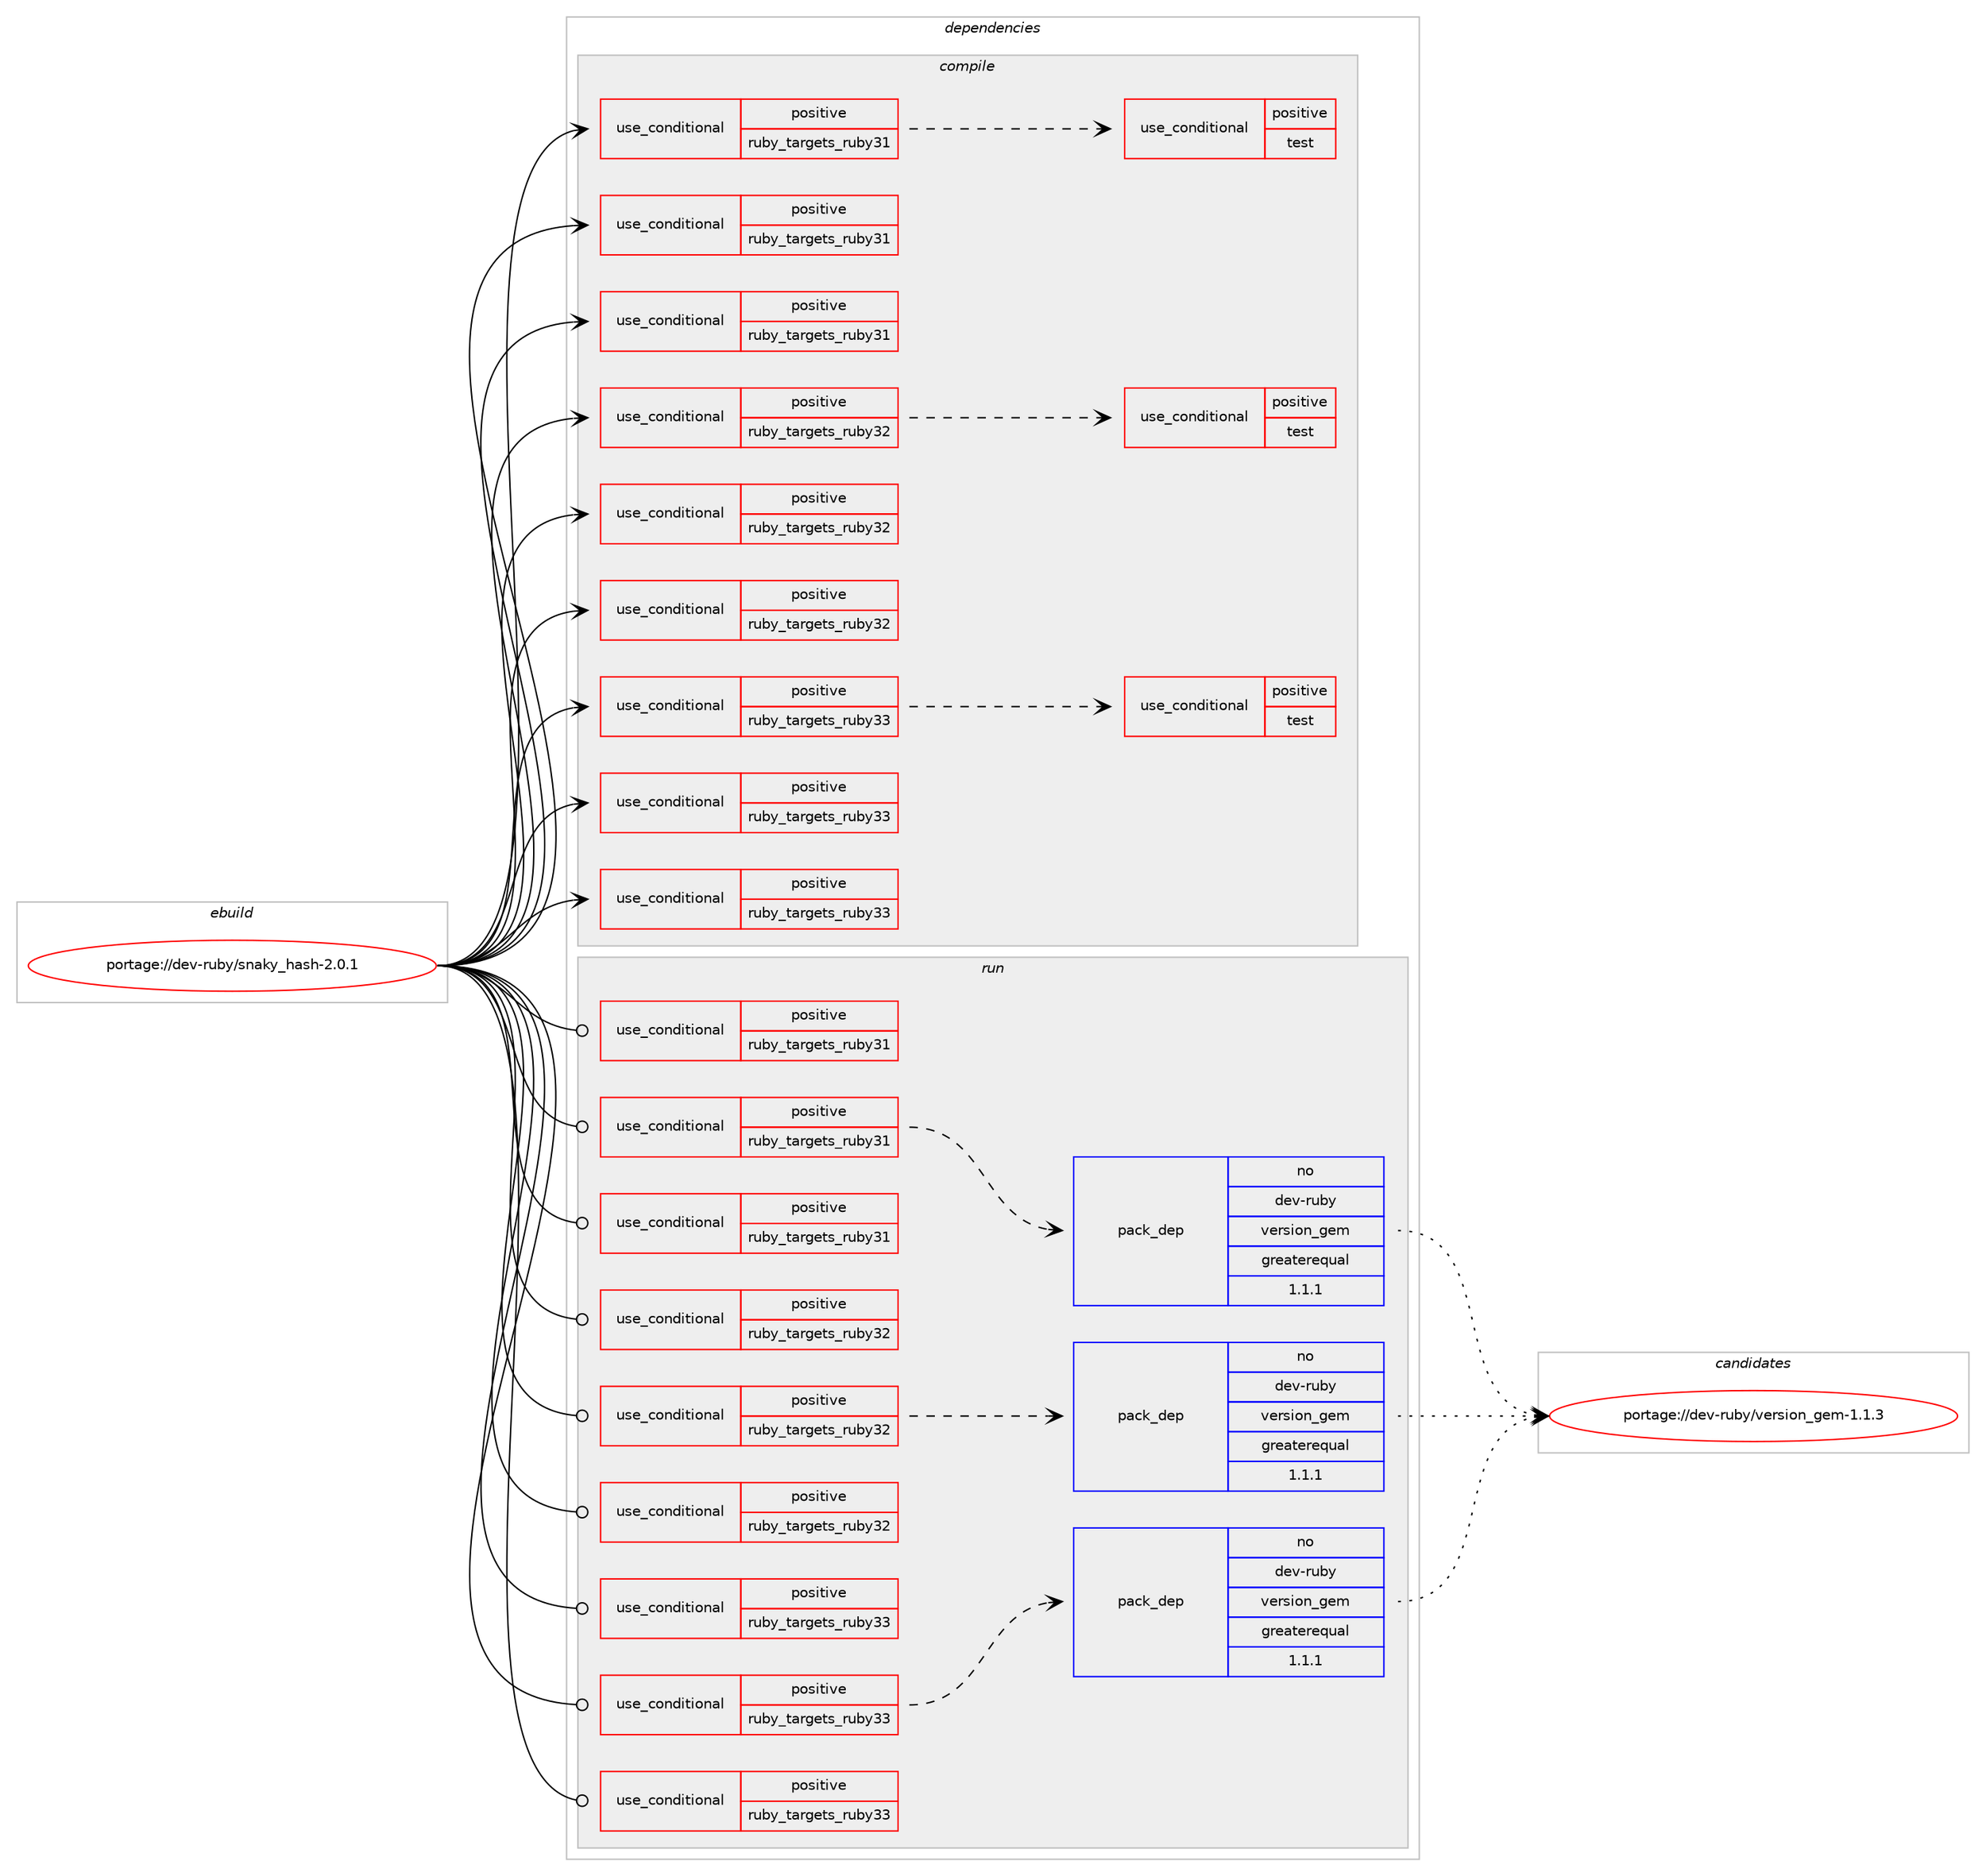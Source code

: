 digraph prolog {

# *************
# Graph options
# *************

newrank=true;
concentrate=true;
compound=true;
graph [rankdir=LR,fontname=Helvetica,fontsize=10,ranksep=1.5];#, ranksep=2.5, nodesep=0.2];
edge  [arrowhead=vee];
node  [fontname=Helvetica,fontsize=10];

# **********
# The ebuild
# **********

subgraph cluster_leftcol {
color=gray;
rank=same;
label=<<i>ebuild</i>>;
id [label="portage://dev-ruby/snaky_hash-2.0.1", color=red, width=4, href="../dev-ruby/snaky_hash-2.0.1.svg"];
}

# ****************
# The dependencies
# ****************

subgraph cluster_midcol {
color=gray;
label=<<i>dependencies</i>>;
subgraph cluster_compile {
fillcolor="#eeeeee";
style=filled;
label=<<i>compile</i>>;
subgraph cond55420 {
dependency104433 [label=<<TABLE BORDER="0" CELLBORDER="1" CELLSPACING="0" CELLPADDING="4"><TR><TD ROWSPAN="3" CELLPADDING="10">use_conditional</TD></TR><TR><TD>positive</TD></TR><TR><TD>ruby_targets_ruby31</TD></TR></TABLE>>, shape=none, color=red];
subgraph cond55421 {
dependency104434 [label=<<TABLE BORDER="0" CELLBORDER="1" CELLSPACING="0" CELLPADDING="4"><TR><TD ROWSPAN="3" CELLPADDING="10">use_conditional</TD></TR><TR><TD>positive</TD></TR><TR><TD>test</TD></TR></TABLE>>, shape=none, color=red];
# *** BEGIN UNKNOWN DEPENDENCY TYPE (TODO) ***
# dependency104434 -> package_dependency(portage://dev-ruby/snaky_hash-2.0.1,install,no,dev-ruby,rspec-block_is_expected,none,[,,],[],[use(enable(ruby_targets_ruby31),negative)])
# *** END UNKNOWN DEPENDENCY TYPE (TODO) ***

}
dependency104433:e -> dependency104434:w [weight=20,style="dashed",arrowhead="vee"];
}
id:e -> dependency104433:w [weight=20,style="solid",arrowhead="vee"];
subgraph cond55422 {
dependency104435 [label=<<TABLE BORDER="0" CELLBORDER="1" CELLSPACING="0" CELLPADDING="4"><TR><TD ROWSPAN="3" CELLPADDING="10">use_conditional</TD></TR><TR><TD>positive</TD></TR><TR><TD>ruby_targets_ruby31</TD></TR></TABLE>>, shape=none, color=red];
# *** BEGIN UNKNOWN DEPENDENCY TYPE (TODO) ***
# dependency104435 -> package_dependency(portage://dev-ruby/snaky_hash-2.0.1,install,no,dev-lang,ruby,none,[,,],[slot(3.1)],[])
# *** END UNKNOWN DEPENDENCY TYPE (TODO) ***

}
id:e -> dependency104435:w [weight=20,style="solid",arrowhead="vee"];
subgraph cond55423 {
dependency104436 [label=<<TABLE BORDER="0" CELLBORDER="1" CELLSPACING="0" CELLPADDING="4"><TR><TD ROWSPAN="3" CELLPADDING="10">use_conditional</TD></TR><TR><TD>positive</TD></TR><TR><TD>ruby_targets_ruby31</TD></TR></TABLE>>, shape=none, color=red];
# *** BEGIN UNKNOWN DEPENDENCY TYPE (TODO) ***
# dependency104436 -> package_dependency(portage://dev-ruby/snaky_hash-2.0.1,install,no,virtual,rubygems,none,[,,],[],[use(enable(ruby_targets_ruby31),negative)])
# *** END UNKNOWN DEPENDENCY TYPE (TODO) ***

}
id:e -> dependency104436:w [weight=20,style="solid",arrowhead="vee"];
subgraph cond55424 {
dependency104437 [label=<<TABLE BORDER="0" CELLBORDER="1" CELLSPACING="0" CELLPADDING="4"><TR><TD ROWSPAN="3" CELLPADDING="10">use_conditional</TD></TR><TR><TD>positive</TD></TR><TR><TD>ruby_targets_ruby32</TD></TR></TABLE>>, shape=none, color=red];
subgraph cond55425 {
dependency104438 [label=<<TABLE BORDER="0" CELLBORDER="1" CELLSPACING="0" CELLPADDING="4"><TR><TD ROWSPAN="3" CELLPADDING="10">use_conditional</TD></TR><TR><TD>positive</TD></TR><TR><TD>test</TD></TR></TABLE>>, shape=none, color=red];
# *** BEGIN UNKNOWN DEPENDENCY TYPE (TODO) ***
# dependency104438 -> package_dependency(portage://dev-ruby/snaky_hash-2.0.1,install,no,dev-ruby,rspec-block_is_expected,none,[,,],[],[use(enable(ruby_targets_ruby32),negative)])
# *** END UNKNOWN DEPENDENCY TYPE (TODO) ***

}
dependency104437:e -> dependency104438:w [weight=20,style="dashed",arrowhead="vee"];
}
id:e -> dependency104437:w [weight=20,style="solid",arrowhead="vee"];
subgraph cond55426 {
dependency104439 [label=<<TABLE BORDER="0" CELLBORDER="1" CELLSPACING="0" CELLPADDING="4"><TR><TD ROWSPAN="3" CELLPADDING="10">use_conditional</TD></TR><TR><TD>positive</TD></TR><TR><TD>ruby_targets_ruby32</TD></TR></TABLE>>, shape=none, color=red];
# *** BEGIN UNKNOWN DEPENDENCY TYPE (TODO) ***
# dependency104439 -> package_dependency(portage://dev-ruby/snaky_hash-2.0.1,install,no,dev-lang,ruby,none,[,,],[slot(3.2)],[])
# *** END UNKNOWN DEPENDENCY TYPE (TODO) ***

}
id:e -> dependency104439:w [weight=20,style="solid",arrowhead="vee"];
subgraph cond55427 {
dependency104440 [label=<<TABLE BORDER="0" CELLBORDER="1" CELLSPACING="0" CELLPADDING="4"><TR><TD ROWSPAN="3" CELLPADDING="10">use_conditional</TD></TR><TR><TD>positive</TD></TR><TR><TD>ruby_targets_ruby32</TD></TR></TABLE>>, shape=none, color=red];
# *** BEGIN UNKNOWN DEPENDENCY TYPE (TODO) ***
# dependency104440 -> package_dependency(portage://dev-ruby/snaky_hash-2.0.1,install,no,virtual,rubygems,none,[,,],[],[use(enable(ruby_targets_ruby32),negative)])
# *** END UNKNOWN DEPENDENCY TYPE (TODO) ***

}
id:e -> dependency104440:w [weight=20,style="solid",arrowhead="vee"];
subgraph cond55428 {
dependency104441 [label=<<TABLE BORDER="0" CELLBORDER="1" CELLSPACING="0" CELLPADDING="4"><TR><TD ROWSPAN="3" CELLPADDING="10">use_conditional</TD></TR><TR><TD>positive</TD></TR><TR><TD>ruby_targets_ruby33</TD></TR></TABLE>>, shape=none, color=red];
subgraph cond55429 {
dependency104442 [label=<<TABLE BORDER="0" CELLBORDER="1" CELLSPACING="0" CELLPADDING="4"><TR><TD ROWSPAN="3" CELLPADDING="10">use_conditional</TD></TR><TR><TD>positive</TD></TR><TR><TD>test</TD></TR></TABLE>>, shape=none, color=red];
# *** BEGIN UNKNOWN DEPENDENCY TYPE (TODO) ***
# dependency104442 -> package_dependency(portage://dev-ruby/snaky_hash-2.0.1,install,no,dev-ruby,rspec-block_is_expected,none,[,,],[],[use(enable(ruby_targets_ruby33),negative)])
# *** END UNKNOWN DEPENDENCY TYPE (TODO) ***

}
dependency104441:e -> dependency104442:w [weight=20,style="dashed",arrowhead="vee"];
}
id:e -> dependency104441:w [weight=20,style="solid",arrowhead="vee"];
subgraph cond55430 {
dependency104443 [label=<<TABLE BORDER="0" CELLBORDER="1" CELLSPACING="0" CELLPADDING="4"><TR><TD ROWSPAN="3" CELLPADDING="10">use_conditional</TD></TR><TR><TD>positive</TD></TR><TR><TD>ruby_targets_ruby33</TD></TR></TABLE>>, shape=none, color=red];
# *** BEGIN UNKNOWN DEPENDENCY TYPE (TODO) ***
# dependency104443 -> package_dependency(portage://dev-ruby/snaky_hash-2.0.1,install,no,dev-lang,ruby,none,[,,],[slot(3.3)],[])
# *** END UNKNOWN DEPENDENCY TYPE (TODO) ***

}
id:e -> dependency104443:w [weight=20,style="solid",arrowhead="vee"];
subgraph cond55431 {
dependency104444 [label=<<TABLE BORDER="0" CELLBORDER="1" CELLSPACING="0" CELLPADDING="4"><TR><TD ROWSPAN="3" CELLPADDING="10">use_conditional</TD></TR><TR><TD>positive</TD></TR><TR><TD>ruby_targets_ruby33</TD></TR></TABLE>>, shape=none, color=red];
# *** BEGIN UNKNOWN DEPENDENCY TYPE (TODO) ***
# dependency104444 -> package_dependency(portage://dev-ruby/snaky_hash-2.0.1,install,no,virtual,rubygems,none,[,,],[],[use(enable(ruby_targets_ruby33),negative)])
# *** END UNKNOWN DEPENDENCY TYPE (TODO) ***

}
id:e -> dependency104444:w [weight=20,style="solid",arrowhead="vee"];
}
subgraph cluster_compileandrun {
fillcolor="#eeeeee";
style=filled;
label=<<i>compile and run</i>>;
}
subgraph cluster_run {
fillcolor="#eeeeee";
style=filled;
label=<<i>run</i>>;
subgraph cond55432 {
dependency104445 [label=<<TABLE BORDER="0" CELLBORDER="1" CELLSPACING="0" CELLPADDING="4"><TR><TD ROWSPAN="3" CELLPADDING="10">use_conditional</TD></TR><TR><TD>positive</TD></TR><TR><TD>ruby_targets_ruby31</TD></TR></TABLE>>, shape=none, color=red];
# *** BEGIN UNKNOWN DEPENDENCY TYPE (TODO) ***
# dependency104445 -> package_dependency(portage://dev-ruby/snaky_hash-2.0.1,run,no,dev-lang,ruby,none,[,,],[slot(3.1)],[])
# *** END UNKNOWN DEPENDENCY TYPE (TODO) ***

}
id:e -> dependency104445:w [weight=20,style="solid",arrowhead="odot"];
subgraph cond55433 {
dependency104446 [label=<<TABLE BORDER="0" CELLBORDER="1" CELLSPACING="0" CELLPADDING="4"><TR><TD ROWSPAN="3" CELLPADDING="10">use_conditional</TD></TR><TR><TD>positive</TD></TR><TR><TD>ruby_targets_ruby31</TD></TR></TABLE>>, shape=none, color=red];
# *** BEGIN UNKNOWN DEPENDENCY TYPE (TODO) ***
# dependency104446 -> package_dependency(portage://dev-ruby/snaky_hash-2.0.1,run,no,dev-ruby,hashie,none,[,,],any_different_slot,[use(enable(ruby_targets_ruby31),negative)])
# *** END UNKNOWN DEPENDENCY TYPE (TODO) ***

subgraph pack47644 {
dependency104447 [label=<<TABLE BORDER="0" CELLBORDER="1" CELLSPACING="0" CELLPADDING="4" WIDTH="220"><TR><TD ROWSPAN="6" CELLPADDING="30">pack_dep</TD></TR><TR><TD WIDTH="110">no</TD></TR><TR><TD>dev-ruby</TD></TR><TR><TD>version_gem</TD></TR><TR><TD>greaterequal</TD></TR><TR><TD>1.1.1</TD></TR></TABLE>>, shape=none, color=blue];
}
dependency104446:e -> dependency104447:w [weight=20,style="dashed",arrowhead="vee"];
}
id:e -> dependency104446:w [weight=20,style="solid",arrowhead="odot"];
subgraph cond55434 {
dependency104448 [label=<<TABLE BORDER="0" CELLBORDER="1" CELLSPACING="0" CELLPADDING="4"><TR><TD ROWSPAN="3" CELLPADDING="10">use_conditional</TD></TR><TR><TD>positive</TD></TR><TR><TD>ruby_targets_ruby31</TD></TR></TABLE>>, shape=none, color=red];
# *** BEGIN UNKNOWN DEPENDENCY TYPE (TODO) ***
# dependency104448 -> package_dependency(portage://dev-ruby/snaky_hash-2.0.1,run,no,virtual,rubygems,none,[,,],[],[use(enable(ruby_targets_ruby31),negative)])
# *** END UNKNOWN DEPENDENCY TYPE (TODO) ***

}
id:e -> dependency104448:w [weight=20,style="solid",arrowhead="odot"];
subgraph cond55435 {
dependency104449 [label=<<TABLE BORDER="0" CELLBORDER="1" CELLSPACING="0" CELLPADDING="4"><TR><TD ROWSPAN="3" CELLPADDING="10">use_conditional</TD></TR><TR><TD>positive</TD></TR><TR><TD>ruby_targets_ruby32</TD></TR></TABLE>>, shape=none, color=red];
# *** BEGIN UNKNOWN DEPENDENCY TYPE (TODO) ***
# dependency104449 -> package_dependency(portage://dev-ruby/snaky_hash-2.0.1,run,no,dev-lang,ruby,none,[,,],[slot(3.2)],[])
# *** END UNKNOWN DEPENDENCY TYPE (TODO) ***

}
id:e -> dependency104449:w [weight=20,style="solid",arrowhead="odot"];
subgraph cond55436 {
dependency104450 [label=<<TABLE BORDER="0" CELLBORDER="1" CELLSPACING="0" CELLPADDING="4"><TR><TD ROWSPAN="3" CELLPADDING="10">use_conditional</TD></TR><TR><TD>positive</TD></TR><TR><TD>ruby_targets_ruby32</TD></TR></TABLE>>, shape=none, color=red];
# *** BEGIN UNKNOWN DEPENDENCY TYPE (TODO) ***
# dependency104450 -> package_dependency(portage://dev-ruby/snaky_hash-2.0.1,run,no,dev-ruby,hashie,none,[,,],any_different_slot,[use(enable(ruby_targets_ruby32),negative)])
# *** END UNKNOWN DEPENDENCY TYPE (TODO) ***

subgraph pack47645 {
dependency104451 [label=<<TABLE BORDER="0" CELLBORDER="1" CELLSPACING="0" CELLPADDING="4" WIDTH="220"><TR><TD ROWSPAN="6" CELLPADDING="30">pack_dep</TD></TR><TR><TD WIDTH="110">no</TD></TR><TR><TD>dev-ruby</TD></TR><TR><TD>version_gem</TD></TR><TR><TD>greaterequal</TD></TR><TR><TD>1.1.1</TD></TR></TABLE>>, shape=none, color=blue];
}
dependency104450:e -> dependency104451:w [weight=20,style="dashed",arrowhead="vee"];
}
id:e -> dependency104450:w [weight=20,style="solid",arrowhead="odot"];
subgraph cond55437 {
dependency104452 [label=<<TABLE BORDER="0" CELLBORDER="1" CELLSPACING="0" CELLPADDING="4"><TR><TD ROWSPAN="3" CELLPADDING="10">use_conditional</TD></TR><TR><TD>positive</TD></TR><TR><TD>ruby_targets_ruby32</TD></TR></TABLE>>, shape=none, color=red];
# *** BEGIN UNKNOWN DEPENDENCY TYPE (TODO) ***
# dependency104452 -> package_dependency(portage://dev-ruby/snaky_hash-2.0.1,run,no,virtual,rubygems,none,[,,],[],[use(enable(ruby_targets_ruby32),negative)])
# *** END UNKNOWN DEPENDENCY TYPE (TODO) ***

}
id:e -> dependency104452:w [weight=20,style="solid",arrowhead="odot"];
subgraph cond55438 {
dependency104453 [label=<<TABLE BORDER="0" CELLBORDER="1" CELLSPACING="0" CELLPADDING="4"><TR><TD ROWSPAN="3" CELLPADDING="10">use_conditional</TD></TR><TR><TD>positive</TD></TR><TR><TD>ruby_targets_ruby33</TD></TR></TABLE>>, shape=none, color=red];
# *** BEGIN UNKNOWN DEPENDENCY TYPE (TODO) ***
# dependency104453 -> package_dependency(portage://dev-ruby/snaky_hash-2.0.1,run,no,dev-lang,ruby,none,[,,],[slot(3.3)],[])
# *** END UNKNOWN DEPENDENCY TYPE (TODO) ***

}
id:e -> dependency104453:w [weight=20,style="solid",arrowhead="odot"];
subgraph cond55439 {
dependency104454 [label=<<TABLE BORDER="0" CELLBORDER="1" CELLSPACING="0" CELLPADDING="4"><TR><TD ROWSPAN="3" CELLPADDING="10">use_conditional</TD></TR><TR><TD>positive</TD></TR><TR><TD>ruby_targets_ruby33</TD></TR></TABLE>>, shape=none, color=red];
# *** BEGIN UNKNOWN DEPENDENCY TYPE (TODO) ***
# dependency104454 -> package_dependency(portage://dev-ruby/snaky_hash-2.0.1,run,no,dev-ruby,hashie,none,[,,],any_different_slot,[use(enable(ruby_targets_ruby33),negative)])
# *** END UNKNOWN DEPENDENCY TYPE (TODO) ***

subgraph pack47646 {
dependency104455 [label=<<TABLE BORDER="0" CELLBORDER="1" CELLSPACING="0" CELLPADDING="4" WIDTH="220"><TR><TD ROWSPAN="6" CELLPADDING="30">pack_dep</TD></TR><TR><TD WIDTH="110">no</TD></TR><TR><TD>dev-ruby</TD></TR><TR><TD>version_gem</TD></TR><TR><TD>greaterequal</TD></TR><TR><TD>1.1.1</TD></TR></TABLE>>, shape=none, color=blue];
}
dependency104454:e -> dependency104455:w [weight=20,style="dashed",arrowhead="vee"];
}
id:e -> dependency104454:w [weight=20,style="solid",arrowhead="odot"];
subgraph cond55440 {
dependency104456 [label=<<TABLE BORDER="0" CELLBORDER="1" CELLSPACING="0" CELLPADDING="4"><TR><TD ROWSPAN="3" CELLPADDING="10">use_conditional</TD></TR><TR><TD>positive</TD></TR><TR><TD>ruby_targets_ruby33</TD></TR></TABLE>>, shape=none, color=red];
# *** BEGIN UNKNOWN DEPENDENCY TYPE (TODO) ***
# dependency104456 -> package_dependency(portage://dev-ruby/snaky_hash-2.0.1,run,no,virtual,rubygems,none,[,,],[],[use(enable(ruby_targets_ruby33),negative)])
# *** END UNKNOWN DEPENDENCY TYPE (TODO) ***

}
id:e -> dependency104456:w [weight=20,style="solid",arrowhead="odot"];
}
}

# **************
# The candidates
# **************

subgraph cluster_choices {
rank=same;
color=gray;
label=<<i>candidates</i>>;

subgraph choice47644 {
color=black;
nodesep=1;
choice10010111845114117981214711810111411510511111095103101109454946494651 [label="portage://dev-ruby/version_gem-1.1.3", color=red, width=4,href="../dev-ruby/version_gem-1.1.3.svg"];
dependency104447:e -> choice10010111845114117981214711810111411510511111095103101109454946494651:w [style=dotted,weight="100"];
}
subgraph choice47645 {
color=black;
nodesep=1;
choice10010111845114117981214711810111411510511111095103101109454946494651 [label="portage://dev-ruby/version_gem-1.1.3", color=red, width=4,href="../dev-ruby/version_gem-1.1.3.svg"];
dependency104451:e -> choice10010111845114117981214711810111411510511111095103101109454946494651:w [style=dotted,weight="100"];
}
subgraph choice47646 {
color=black;
nodesep=1;
choice10010111845114117981214711810111411510511111095103101109454946494651 [label="portage://dev-ruby/version_gem-1.1.3", color=red, width=4,href="../dev-ruby/version_gem-1.1.3.svg"];
dependency104455:e -> choice10010111845114117981214711810111411510511111095103101109454946494651:w [style=dotted,weight="100"];
}
}

}
